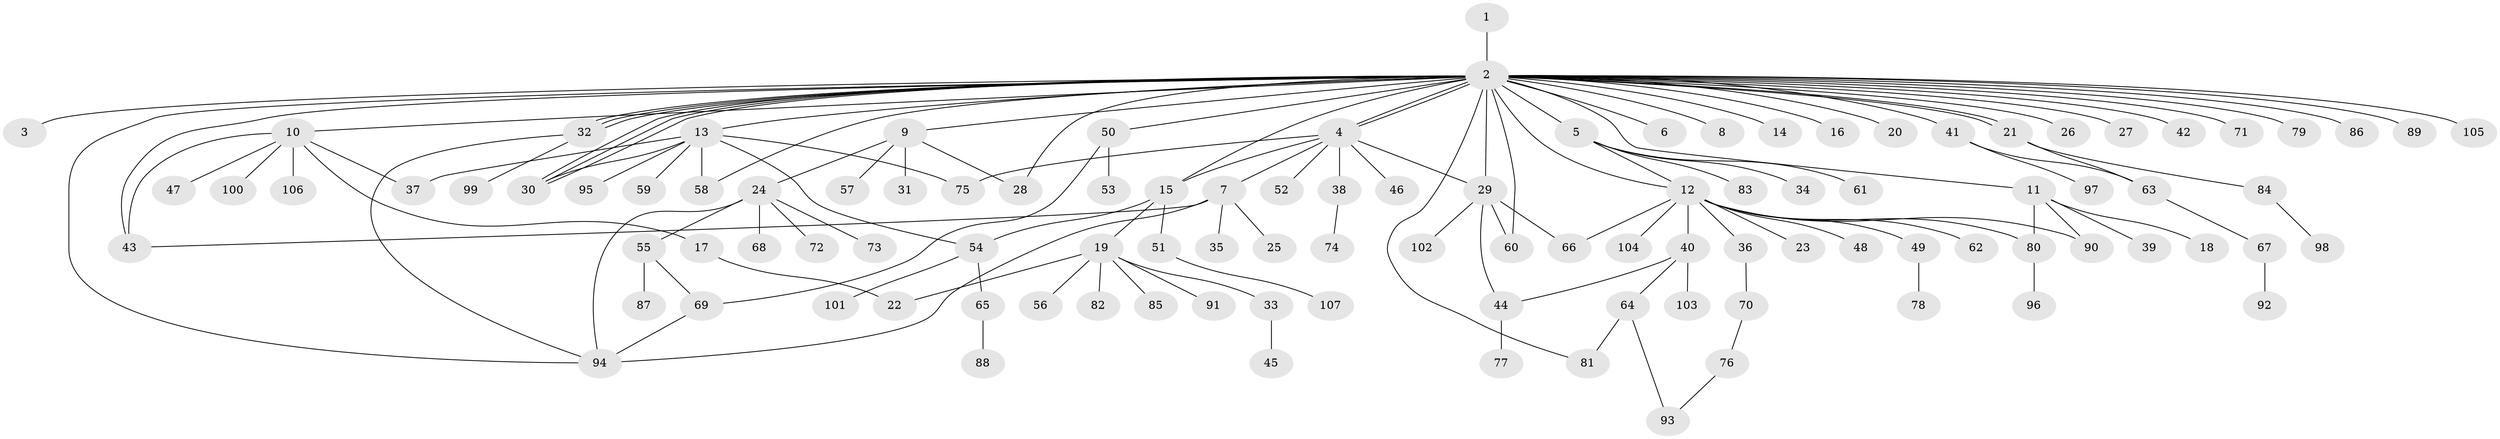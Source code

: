 // coarse degree distribution, {1: 0.6172839506172839, 38: 0.012345679012345678, 9: 0.024691358024691357, 4: 0.09876543209876543, 5: 0.037037037037037035, 12: 0.012345679012345678, 7: 0.012345679012345678, 2: 0.09876543209876543, 6: 0.012345679012345678, 3: 0.07407407407407407}
// Generated by graph-tools (version 1.1) at 2025/51/02/27/25 19:51:57]
// undirected, 107 vertices, 137 edges
graph export_dot {
graph [start="1"]
  node [color=gray90,style=filled];
  1;
  2;
  3;
  4;
  5;
  6;
  7;
  8;
  9;
  10;
  11;
  12;
  13;
  14;
  15;
  16;
  17;
  18;
  19;
  20;
  21;
  22;
  23;
  24;
  25;
  26;
  27;
  28;
  29;
  30;
  31;
  32;
  33;
  34;
  35;
  36;
  37;
  38;
  39;
  40;
  41;
  42;
  43;
  44;
  45;
  46;
  47;
  48;
  49;
  50;
  51;
  52;
  53;
  54;
  55;
  56;
  57;
  58;
  59;
  60;
  61;
  62;
  63;
  64;
  65;
  66;
  67;
  68;
  69;
  70;
  71;
  72;
  73;
  74;
  75;
  76;
  77;
  78;
  79;
  80;
  81;
  82;
  83;
  84;
  85;
  86;
  87;
  88;
  89;
  90;
  91;
  92;
  93;
  94;
  95;
  96;
  97;
  98;
  99;
  100;
  101;
  102;
  103;
  104;
  105;
  106;
  107;
  1 -- 2;
  2 -- 3;
  2 -- 4;
  2 -- 4;
  2 -- 5;
  2 -- 6;
  2 -- 8;
  2 -- 9;
  2 -- 10;
  2 -- 11;
  2 -- 12;
  2 -- 13;
  2 -- 14;
  2 -- 15;
  2 -- 16;
  2 -- 20;
  2 -- 21;
  2 -- 21;
  2 -- 26;
  2 -- 27;
  2 -- 28;
  2 -- 29;
  2 -- 30;
  2 -- 30;
  2 -- 30;
  2 -- 32;
  2 -- 32;
  2 -- 32;
  2 -- 41;
  2 -- 42;
  2 -- 43;
  2 -- 50;
  2 -- 58;
  2 -- 60;
  2 -- 71;
  2 -- 79;
  2 -- 81;
  2 -- 86;
  2 -- 89;
  2 -- 94;
  2 -- 105;
  4 -- 7;
  4 -- 15;
  4 -- 29;
  4 -- 38;
  4 -- 46;
  4 -- 52;
  4 -- 75;
  5 -- 12;
  5 -- 34;
  5 -- 61;
  5 -- 83;
  7 -- 25;
  7 -- 35;
  7 -- 43;
  7 -- 94;
  9 -- 24;
  9 -- 28;
  9 -- 31;
  9 -- 57;
  10 -- 17;
  10 -- 37;
  10 -- 43;
  10 -- 47;
  10 -- 100;
  10 -- 106;
  11 -- 18;
  11 -- 39;
  11 -- 80;
  11 -- 90;
  12 -- 23;
  12 -- 36;
  12 -- 40;
  12 -- 48;
  12 -- 49;
  12 -- 62;
  12 -- 66;
  12 -- 80;
  12 -- 90;
  12 -- 104;
  13 -- 30;
  13 -- 37;
  13 -- 54;
  13 -- 58;
  13 -- 59;
  13 -- 75;
  13 -- 95;
  15 -- 19;
  15 -- 51;
  15 -- 54;
  17 -- 22;
  19 -- 22;
  19 -- 33;
  19 -- 56;
  19 -- 82;
  19 -- 85;
  19 -- 91;
  21 -- 63;
  21 -- 84;
  24 -- 55;
  24 -- 68;
  24 -- 72;
  24 -- 73;
  24 -- 94;
  29 -- 44;
  29 -- 60;
  29 -- 66;
  29 -- 102;
  32 -- 94;
  32 -- 99;
  33 -- 45;
  36 -- 70;
  38 -- 74;
  40 -- 44;
  40 -- 64;
  40 -- 103;
  41 -- 63;
  41 -- 97;
  44 -- 77;
  49 -- 78;
  50 -- 53;
  50 -- 69;
  51 -- 107;
  54 -- 65;
  54 -- 101;
  55 -- 69;
  55 -- 87;
  63 -- 67;
  64 -- 81;
  64 -- 93;
  65 -- 88;
  67 -- 92;
  69 -- 94;
  70 -- 76;
  76 -- 93;
  80 -- 96;
  84 -- 98;
}
